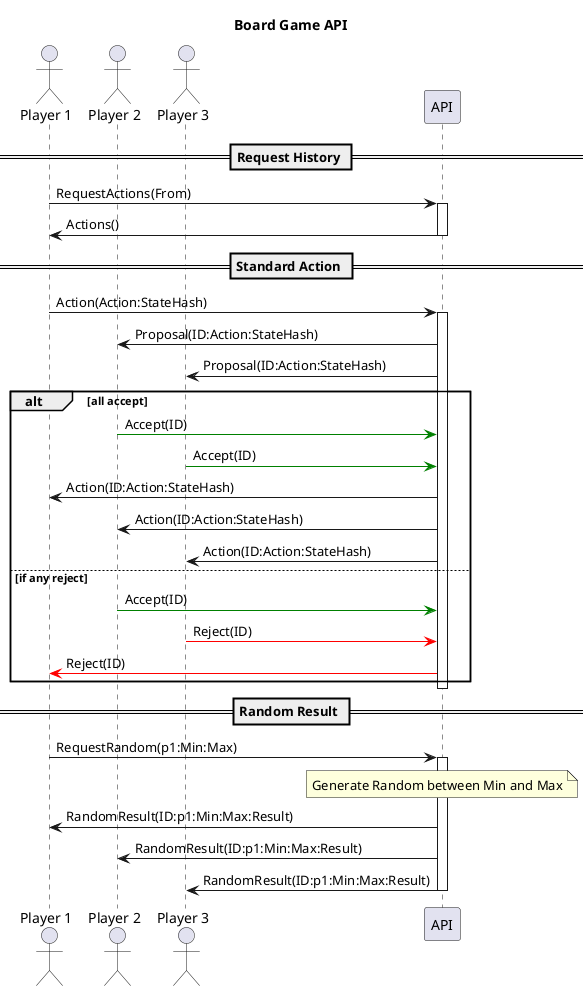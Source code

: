 @startuml
title Board Game API
actor "Player 1" as p1
actor "Player 2" as p2
actor "Player 3" as p3
participant API

== Request History ==
p1 -> API:RequestActions(From)
activate API
API -> p1:Actions()
deactivate API

== Standard Action ==
p1 -> API:Action(Action:StateHash)
activate API
API -> p2: Proposal(ID:Action:StateHash)
API -> p3: Proposal(ID:Action:StateHash)

alt all accept
p2 -[#green]> API: Accept(ID)
p3 -[#green]> API: Accept(ID)
API -> p1: Action(ID:Action:StateHash)
API -> p2: Action(ID:Action:StateHash)
API -> p3: Action(ID:Action:StateHash)
else if any reject
p2 -[#green]> API: Accept(ID)
p3 -[#red]> API: Reject(ID)
API -[#red]> p1: Reject(ID)
end alt
deactivate API

== Random Result ==
p1 -> API: RequestRandom(p1:Min:Max)
activate API
note over API: Generate Random between Min and Max
API -> p1: RandomResult(ID:p1:Min:Max:Result)
API -> p2: RandomResult(ID:p1:Min:Max:Result)
API -> p3: RandomResult(ID:p1:Min:Max:Result)
deactivate API
@enduml
